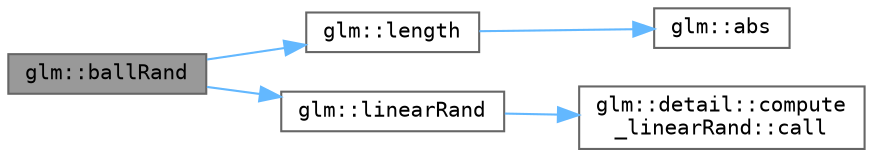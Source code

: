 digraph "glm::ballRand"
{
 // LATEX_PDF_SIZE
  bgcolor="transparent";
  edge [fontname=Terminal,fontsize=10,labelfontname=Helvetica,labelfontsize=10];
  node [fontname=Terminal,fontsize=10,shape=box,height=0.2,width=0.4];
  rankdir="LR";
  Node1 [label="glm::ballRand",height=0.2,width=0.4,color="gray40", fillcolor="grey60", style="filled", fontcolor="black",tooltip=" "];
  Node1 -> Node2 [color="steelblue1",style="solid"];
  Node2 [label="glm::length",height=0.2,width=0.4,color="grey40", fillcolor="white", style="filled",URL="$namespaceglm.html#abcd8538aa95a8963803ec42c2fd654cd",tooltip=" "];
  Node2 -> Node3 [color="steelblue1",style="solid"];
  Node3 [label="glm::abs",height=0.2,width=0.4,color="grey40", fillcolor="white", style="filled",URL="$group__core__func__common.html#ga439e60a72eadecfeda2df5449c613a64",tooltip=" "];
  Node1 -> Node4 [color="steelblue1",style="solid"];
  Node4 [label="glm::linearRand",height=0.2,width=0.4,color="grey40", fillcolor="white", style="filled",URL="$group__gtc__random.html#ga04e241ab88374a477a2c2ceadd2fa03d",tooltip=" "];
  Node4 -> Node5 [color="steelblue1",style="solid"];
  Node5 [label="glm::detail::compute\l_linearRand::call",height=0.2,width=0.4,color="grey40", fillcolor="white", style="filled",URL="$structglm_1_1detail_1_1compute__linear_rand.html#a95f08651312e1f320463a26f2c08bc94",tooltip=" "];
}

